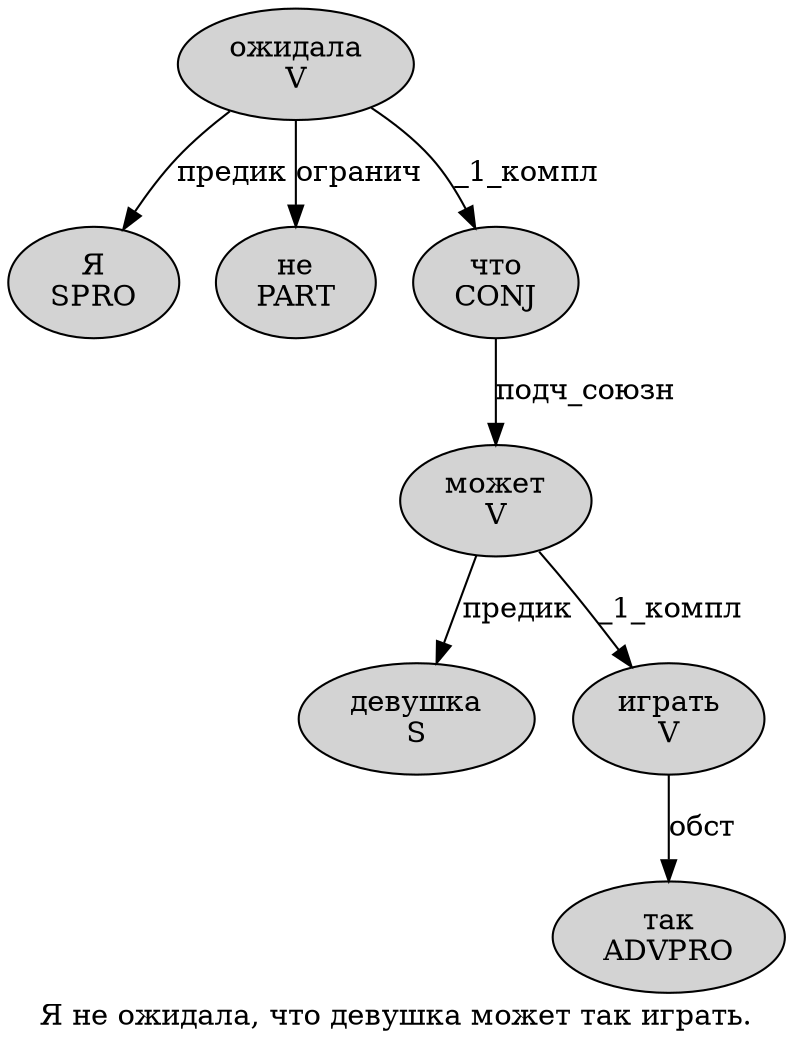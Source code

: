digraph SENTENCE_375 {
	graph [label="Я не ожидала, что девушка может так играть."]
	node [style=filled]
		0 [label="Я
SPRO" color="" fillcolor=lightgray penwidth=1 shape=ellipse]
		1 [label="не
PART" color="" fillcolor=lightgray penwidth=1 shape=ellipse]
		2 [label="ожидала
V" color="" fillcolor=lightgray penwidth=1 shape=ellipse]
		4 [label="что
CONJ" color="" fillcolor=lightgray penwidth=1 shape=ellipse]
		5 [label="девушка
S" color="" fillcolor=lightgray penwidth=1 shape=ellipse]
		6 [label="может
V" color="" fillcolor=lightgray penwidth=1 shape=ellipse]
		7 [label="так
ADVPRO" color="" fillcolor=lightgray penwidth=1 shape=ellipse]
		8 [label="играть
V" color="" fillcolor=lightgray penwidth=1 shape=ellipse]
			6 -> 5 [label="предик"]
			6 -> 8 [label="_1_компл"]
			2 -> 0 [label="предик"]
			2 -> 1 [label="огранич"]
			2 -> 4 [label="_1_компл"]
			4 -> 6 [label="подч_союзн"]
			8 -> 7 [label="обст"]
}